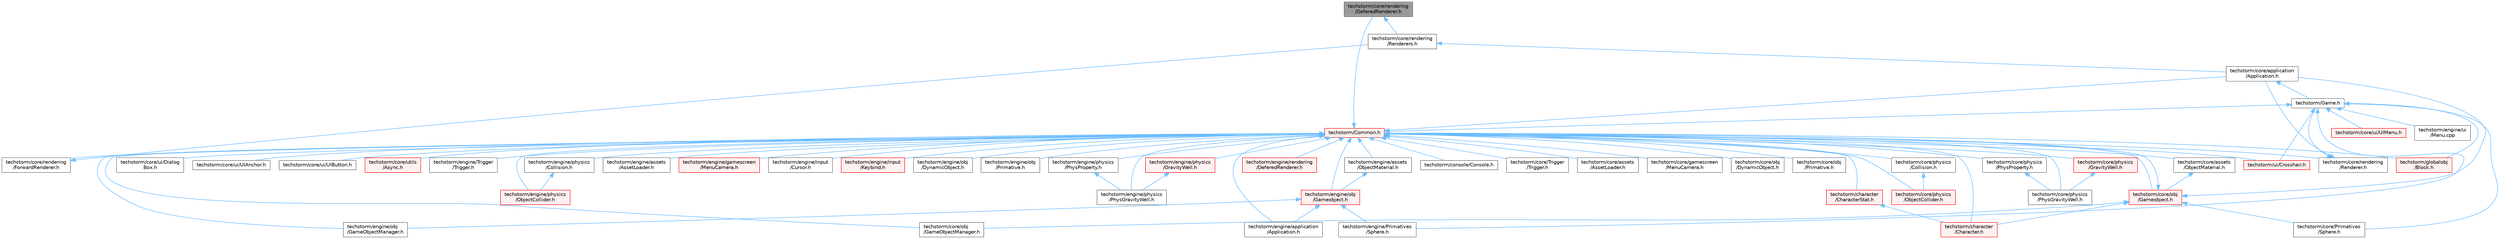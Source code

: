 digraph "techstorm/core/rendering/DeferedRenderer.h"
{
 // LATEX_PDF_SIZE
  bgcolor="transparent";
  edge [fontname=Helvetica,fontsize=10,labelfontname=Helvetica,labelfontsize=10];
  node [fontname=Helvetica,fontsize=10,shape=box,height=0.2,width=0.4];
  Node1 [id="Node000001",label="techstorm/core/rendering\l/DeferedRenderer.h",height=0.2,width=0.4,color="gray40", fillcolor="grey60", style="filled", fontcolor="black",tooltip=" "];
  Node1 -> Node2 [id="edge1_Node000001_Node000002",dir="back",color="steelblue1",style="solid",tooltip=" "];
  Node2 [id="Node000002",label="techstorm/core/rendering\l/Renderers.h",height=0.2,width=0.4,color="grey40", fillcolor="white", style="filled",URL="$core_2rendering_2_renderers_8h.html",tooltip=" "];
  Node2 -> Node3 [id="edge2_Node000002_Node000003",dir="back",color="steelblue1",style="solid",tooltip=" "];
  Node3 [id="Node000003",label="techstorm/core/application\l/Application.h",height=0.2,width=0.4,color="grey40", fillcolor="white", style="filled",URL="$core_2application_2_application_8h.html",tooltip=" "];
  Node3 -> Node4 [id="edge3_Node000003_Node000004",dir="back",color="steelblue1",style="solid",tooltip=" "];
  Node4 [id="Node000004",label="techstorm/Game.h",height=0.2,width=0.4,color="grey40", fillcolor="white", style="filled",URL="$_game_8h.html",tooltip=" "];
  Node4 -> Node5 [id="edge4_Node000004_Node000005",dir="back",color="steelblue1",style="solid",tooltip=" "];
  Node5 [id="Node000005",label="techstorm/Common.h",height=0.2,width=0.4,color="red", fillcolor="#FFF0F0", style="filled",URL="$_common_8h.html",tooltip=" "];
  Node5 -> Node6 [id="edge5_Node000005_Node000006",dir="back",color="steelblue1",style="solid",tooltip=" "];
  Node6 [id="Node000006",label="techstorm/character\l/Character.h",height=0.2,width=0.4,color="red", fillcolor="#FFF0F0", style="filled",URL="$_character_8h.html",tooltip=" "];
  Node5 -> Node13 [id="edge6_Node000005_Node000013",dir="back",color="steelblue1",style="solid",tooltip=" "];
  Node13 [id="Node000013",label="techstorm/character\l/CharacterStat.h",height=0.2,width=0.4,color="red", fillcolor="#FFF0F0", style="filled",URL="$_character_stat_8h.html",tooltip=" "];
  Node13 -> Node6 [id="edge7_Node000013_Node000006",dir="back",color="steelblue1",style="solid",tooltip=" "];
  Node5 -> Node16 [id="edge8_Node000005_Node000016",dir="back",color="steelblue1",style="solid",tooltip=" "];
  Node16 [id="Node000016",label="techstorm/console/Console.h",height=0.2,width=0.4,color="grey40", fillcolor="white", style="filled",URL="$_console_8h.html",tooltip=" "];
  Node5 -> Node17 [id="edge9_Node000005_Node000017",dir="back",color="steelblue1",style="solid",tooltip=" "];
  Node17 [id="Node000017",label="techstorm/core/Trigger\l/Trigger.h",height=0.2,width=0.4,color="grey40", fillcolor="white", style="filled",URL="$core_2_trigger_2_trigger_8h.html",tooltip=" "];
  Node5 -> Node3 [id="edge10_Node000005_Node000003",dir="back",color="steelblue1",style="solid",tooltip=" "];
  Node5 -> Node18 [id="edge11_Node000005_Node000018",dir="back",color="steelblue1",style="solid",tooltip=" "];
  Node18 [id="Node000018",label="techstorm/core/assets\l/AssetLoader.h",height=0.2,width=0.4,color="grey40", fillcolor="white", style="filled",URL="$core_2assets_2_asset_loader_8h.html",tooltip=" "];
  Node5 -> Node19 [id="edge12_Node000005_Node000019",dir="back",color="steelblue1",style="solid",tooltip=" "];
  Node19 [id="Node000019",label="techstorm/core/assets\l/ObjectMaterial.h",height=0.2,width=0.4,color="grey40", fillcolor="white", style="filled",URL="$core_2assets_2_object_material_8h.html",tooltip=" "];
  Node19 -> Node20 [id="edge13_Node000019_Node000020",dir="back",color="steelblue1",style="solid",tooltip=" "];
  Node20 [id="Node000020",label="techstorm/core/obj\l/Gameobject.h",height=0.2,width=0.4,color="red", fillcolor="#FFF0F0", style="filled",URL="$core_2obj_2_gameobject_8h.html",tooltip=" "];
  Node20 -> Node5 [id="edge14_Node000020_Node000005",dir="back",color="steelblue1",style="solid",tooltip=" "];
  Node20 -> Node6 [id="edge15_Node000020_Node000006",dir="back",color="steelblue1",style="solid",tooltip=" "];
  Node20 -> Node21 [id="edge16_Node000020_Node000021",dir="back",color="steelblue1",style="solid",tooltip=" "];
  Node21 [id="Node000021",label="techstorm/core/Primatives\l/Sphere.h",height=0.2,width=0.4,color="grey40", fillcolor="white", style="filled",URL="$core_2_primatives_2_sphere_8h.html",tooltip=" "];
  Node20 -> Node3 [id="edge17_Node000020_Node000003",dir="back",color="steelblue1",style="solid",tooltip=" "];
  Node20 -> Node28 [id="edge18_Node000020_Node000028",dir="back",color="steelblue1",style="solid",tooltip=" "];
  Node28 [id="Node000028",label="techstorm/core/obj\l/GameObjectManager.h",height=0.2,width=0.4,color="grey40", fillcolor="white", style="filled",URL="$core_2obj_2_game_object_manager_8h.html",tooltip=" "];
  Node5 -> Node40 [id="edge19_Node000005_Node000040",dir="back",color="steelblue1",style="solid",tooltip=" "];
  Node40 [id="Node000040",label="techstorm/core/gamescreen\l/MenuCamera.h",height=0.2,width=0.4,color="grey40", fillcolor="white", style="filled",URL="$core_2gamescreen_2_menu_camera_8h.html",tooltip=" "];
  Node5 -> Node41 [id="edge20_Node000005_Node000041",dir="back",color="steelblue1",style="solid",tooltip=" "];
  Node41 [id="Node000041",label="techstorm/core/obj\l/DynamicObject.h",height=0.2,width=0.4,color="grey40", fillcolor="white", style="filled",URL="$core_2obj_2_dynamic_object_8h.html",tooltip=" "];
  Node5 -> Node28 [id="edge21_Node000005_Node000028",dir="back",color="steelblue1",style="solid",tooltip=" "];
  Node5 -> Node20 [id="edge22_Node000005_Node000020",dir="back",color="steelblue1",style="solid",tooltip=" "];
  Node5 -> Node42 [id="edge23_Node000005_Node000042",dir="back",color="steelblue1",style="solid",tooltip=" "];
  Node42 [id="Node000042",label="techstorm/core/obj\l/Primative.h",height=0.2,width=0.4,color="grey40", fillcolor="white", style="filled",URL="$core_2obj_2_primative_8h.html",tooltip=" "];
  Node5 -> Node43 [id="edge24_Node000005_Node000043",dir="back",color="steelblue1",style="solid",tooltip=" "];
  Node43 [id="Node000043",label="techstorm/core/physics\l/Collision.h",height=0.2,width=0.4,color="grey40", fillcolor="white", style="filled",URL="$core_2physics_2_collision_8h.html",tooltip=" "];
  Node43 -> Node44 [id="edge25_Node000043_Node000044",dir="back",color="steelblue1",style="solid",tooltip=" "];
  Node44 [id="Node000044",label="techstorm/core/physics\l/ObjectCollider.h",height=0.2,width=0.4,color="red", fillcolor="#FFF0F0", style="filled",URL="$core_2physics_2_object_collider_8h.html",tooltip=" "];
  Node5 -> Node46 [id="edge26_Node000005_Node000046",dir="back",color="steelblue1",style="solid",tooltip=" "];
  Node46 [id="Node000046",label="techstorm/core/physics\l/GravityWell.h",height=0.2,width=0.4,color="red", fillcolor="#FFF0F0", style="filled",URL="$core_2physics_2_gravity_well_8h.html",tooltip=" "];
  Node46 -> Node48 [id="edge27_Node000046_Node000048",dir="back",color="steelblue1",style="solid",tooltip=" "];
  Node48 [id="Node000048",label="techstorm/core/physics\l/PhysGravityWell.h",height=0.2,width=0.4,color="grey40", fillcolor="white", style="filled",URL="$core_2physics_2_phys_gravity_well_8h.html",tooltip=" "];
  Node5 -> Node44 [id="edge28_Node000005_Node000044",dir="back",color="steelblue1",style="solid",tooltip=" "];
  Node5 -> Node48 [id="edge29_Node000005_Node000048",dir="back",color="steelblue1",style="solid",tooltip=" "];
  Node5 -> Node49 [id="edge30_Node000005_Node000049",dir="back",color="steelblue1",style="solid",tooltip=" "];
  Node49 [id="Node000049",label="techstorm/core/physics\l/PhysProperty.h",height=0.2,width=0.4,color="grey40", fillcolor="white", style="filled",URL="$core_2physics_2_phys_property_8h.html",tooltip=" "];
  Node49 -> Node48 [id="edge31_Node000049_Node000048",dir="back",color="steelblue1",style="solid",tooltip=" "];
  Node5 -> Node1 [id="edge32_Node000005_Node000001",dir="back",color="steelblue1",style="solid",tooltip=" "];
  Node5 -> Node50 [id="edge33_Node000005_Node000050",dir="back",color="steelblue1",style="solid",tooltip=" "];
  Node50 [id="Node000050",label="techstorm/core/rendering\l/ForwardRenderer.h",height=0.2,width=0.4,color="grey40", fillcolor="white", style="filled",URL="$core_2rendering_2_forward_renderer_8h.html",tooltip=" "];
  Node50 -> Node2 [id="edge34_Node000050_Node000002",dir="back",color="steelblue1",style="solid",tooltip=" "];
  Node5 -> Node51 [id="edge35_Node000005_Node000051",dir="back",color="steelblue1",style="solid",tooltip=" "];
  Node51 [id="Node000051",label="techstorm/core/rendering\l/Renderer.h",height=0.2,width=0.4,color="grey40", fillcolor="white", style="filled",URL="$core_2rendering_2_renderer_8h.html",tooltip=" "];
  Node51 -> Node4 [id="edge36_Node000051_Node000004",dir="back",color="steelblue1",style="solid",tooltip=" "];
  Node51 -> Node3 [id="edge37_Node000051_Node000003",dir="back",color="steelblue1",style="solid",tooltip=" "];
  Node5 -> Node52 [id="edge38_Node000005_Node000052",dir="back",color="steelblue1",style="solid",tooltip=" "];
  Node52 [id="Node000052",label="techstorm/core/ui/Dialog\lBox.h",height=0.2,width=0.4,color="grey40", fillcolor="white", style="filled",URL="$core_2ui_2_dialog_box_8h.html",tooltip=" "];
  Node5 -> Node53 [id="edge39_Node000005_Node000053",dir="back",color="steelblue1",style="solid",tooltip=" "];
  Node53 [id="Node000053",label="techstorm/core/ui/UIAnchor.h",height=0.2,width=0.4,color="grey40", fillcolor="white", style="filled",URL="$core_2ui_2_u_i_anchor_8h.html",tooltip=" "];
  Node5 -> Node54 [id="edge40_Node000005_Node000054",dir="back",color="steelblue1",style="solid",tooltip=" "];
  Node54 [id="Node000054",label="techstorm/core/ui/UIButton.h",height=0.2,width=0.4,color="grey40", fillcolor="white", style="filled",URL="$core_2ui_2_u_i_button_8h.html",tooltip=" "];
  Node5 -> Node55 [id="edge41_Node000005_Node000055",dir="back",color="steelblue1",style="solid",tooltip=" "];
  Node55 [id="Node000055",label="techstorm/core/utils\l/Async.h",height=0.2,width=0.4,color="red", fillcolor="#FFF0F0", style="filled",URL="$core_2utils_2_async_8h.html",tooltip=" "];
  Node5 -> Node57 [id="edge42_Node000005_Node000057",dir="back",color="steelblue1",style="solid",tooltip=" "];
  Node57 [id="Node000057",label="techstorm/engine/Trigger\l/Trigger.h",height=0.2,width=0.4,color="grey40", fillcolor="white", style="filled",URL="$engine_2_trigger_2_trigger_8h.html",tooltip=" "];
  Node5 -> Node10 [id="edge43_Node000005_Node000010",dir="back",color="steelblue1",style="solid",tooltip=" "];
  Node10 [id="Node000010",label="techstorm/engine/application\l/Application.h",height=0.2,width=0.4,color="grey40", fillcolor="white", style="filled",URL="$engine_2application_2_application_8h.html",tooltip=" "];
  Node5 -> Node58 [id="edge44_Node000005_Node000058",dir="back",color="steelblue1",style="solid",tooltip=" "];
  Node58 [id="Node000058",label="techstorm/engine/assets\l/AssetLoader.h",height=0.2,width=0.4,color="grey40", fillcolor="white", style="filled",URL="$engine_2assets_2_asset_loader_8h.html",tooltip=" "];
  Node5 -> Node59 [id="edge45_Node000005_Node000059",dir="back",color="steelblue1",style="solid",tooltip=" "];
  Node59 [id="Node000059",label="techstorm/engine/assets\l/ObjectMaterial.h",height=0.2,width=0.4,color="grey40", fillcolor="white", style="filled",URL="$engine_2assets_2_object_material_8h.html",tooltip=" "];
  Node59 -> Node60 [id="edge46_Node000059_Node000060",dir="back",color="steelblue1",style="solid",tooltip=" "];
  Node60 [id="Node000060",label="techstorm/engine/obj\l/Gameobject.h",height=0.2,width=0.4,color="red", fillcolor="#FFF0F0", style="filled",URL="$engine_2obj_2_gameobject_8h.html",tooltip=" "];
  Node60 -> Node61 [id="edge47_Node000060_Node000061",dir="back",color="steelblue1",style="solid",tooltip=" "];
  Node61 [id="Node000061",label="techstorm/engine/Primatives\l/Sphere.h",height=0.2,width=0.4,color="grey40", fillcolor="white", style="filled",URL="$engine_2_primatives_2_sphere_8h.html",tooltip=" "];
  Node60 -> Node10 [id="edge48_Node000060_Node000010",dir="back",color="steelblue1",style="solid",tooltip=" "];
  Node60 -> Node67 [id="edge49_Node000060_Node000067",dir="back",color="steelblue1",style="solid",tooltip=" "];
  Node67 [id="Node000067",label="techstorm/engine/obj\l/GameObjectManager.h",height=0.2,width=0.4,color="grey40", fillcolor="white", style="filled",URL="$engine_2obj_2_game_object_manager_8h.html",tooltip=" "];
  Node5 -> Node72 [id="edge50_Node000005_Node000072",dir="back",color="steelblue1",style="solid",tooltip=" "];
  Node72 [id="Node000072",label="techstorm/engine/gamescreen\l/MenuCamera.h",height=0.2,width=0.4,color="red", fillcolor="#FFF0F0", style="filled",URL="$engine_2gamescreen_2_menu_camera_8h.html",tooltip=" "];
  Node5 -> Node75 [id="edge51_Node000005_Node000075",dir="back",color="steelblue1",style="solid",tooltip=" "];
  Node75 [id="Node000075",label="techstorm/engine/input\l/Cursor.h",height=0.2,width=0.4,color="grey40", fillcolor="white", style="filled",URL="$engine_2input_2_cursor_8h.html",tooltip=" "];
  Node5 -> Node76 [id="edge52_Node000005_Node000076",dir="back",color="steelblue1",style="solid",tooltip=" "];
  Node76 [id="Node000076",label="techstorm/engine/input\l/Keybind.h",height=0.2,width=0.4,color="red", fillcolor="#FFF0F0", style="filled",URL="$engine_2input_2_keybind_8h.html",tooltip=" "];
  Node5 -> Node78 [id="edge53_Node000005_Node000078",dir="back",color="steelblue1",style="solid",tooltip=" "];
  Node78 [id="Node000078",label="techstorm/engine/obj\l/DynamicObject.h",height=0.2,width=0.4,color="grey40", fillcolor="white", style="filled",URL="$engine_2obj_2_dynamic_object_8h.html",tooltip=" "];
  Node5 -> Node67 [id="edge54_Node000005_Node000067",dir="back",color="steelblue1",style="solid",tooltip=" "];
  Node5 -> Node60 [id="edge55_Node000005_Node000060",dir="back",color="steelblue1",style="solid",tooltip=" "];
  Node5 -> Node79 [id="edge56_Node000005_Node000079",dir="back",color="steelblue1",style="solid",tooltip=" "];
  Node79 [id="Node000079",label="techstorm/engine/obj\l/Primative.h",height=0.2,width=0.4,color="grey40", fillcolor="white", style="filled",URL="$engine_2obj_2_primative_8h.html",tooltip=" "];
  Node5 -> Node80 [id="edge57_Node000005_Node000080",dir="back",color="steelblue1",style="solid",tooltip=" "];
  Node80 [id="Node000080",label="techstorm/engine/physics\l/Collision.h",height=0.2,width=0.4,color="grey40", fillcolor="white", style="filled",URL="$engine_2physics_2_collision_8h.html",tooltip=" "];
  Node80 -> Node81 [id="edge58_Node000080_Node000081",dir="back",color="steelblue1",style="solid",tooltip=" "];
  Node81 [id="Node000081",label="techstorm/engine/physics\l/ObjectCollider.h",height=0.2,width=0.4,color="red", fillcolor="#FFF0F0", style="filled",URL="$engine_2physics_2_object_collider_8h.html",tooltip=" "];
  Node5 -> Node83 [id="edge59_Node000005_Node000083",dir="back",color="steelblue1",style="solid",tooltip=" "];
  Node83 [id="Node000083",label="techstorm/engine/physics\l/GravityWell.h",height=0.2,width=0.4,color="red", fillcolor="#FFF0F0", style="filled",URL="$engine_2physics_2_gravity_well_8h.html",tooltip=" "];
  Node83 -> Node85 [id="edge60_Node000083_Node000085",dir="back",color="steelblue1",style="solid",tooltip=" "];
  Node85 [id="Node000085",label="techstorm/engine/physics\l/PhysGravityWell.h",height=0.2,width=0.4,color="grey40", fillcolor="white", style="filled",URL="$engine_2physics_2_phys_gravity_well_8h.html",tooltip=" "];
  Node5 -> Node81 [id="edge61_Node000005_Node000081",dir="back",color="steelblue1",style="solid",tooltip=" "];
  Node5 -> Node85 [id="edge62_Node000005_Node000085",dir="back",color="steelblue1",style="solid",tooltip=" "];
  Node5 -> Node86 [id="edge63_Node000005_Node000086",dir="back",color="steelblue1",style="solid",tooltip=" "];
  Node86 [id="Node000086",label="techstorm/engine/physics\l/PhysProperty.h",height=0.2,width=0.4,color="grey40", fillcolor="white", style="filled",URL="$engine_2physics_2_phys_property_8h.html",tooltip=" "];
  Node86 -> Node85 [id="edge64_Node000086_Node000085",dir="back",color="steelblue1",style="solid",tooltip=" "];
  Node5 -> Node87 [id="edge65_Node000005_Node000087",dir="back",color="steelblue1",style="solid",tooltip=" "];
  Node87 [id="Node000087",label="techstorm/engine/rendering\l/DeferedRenderer.h",height=0.2,width=0.4,color="red", fillcolor="#FFF0F0", style="filled",URL="$engine_2rendering_2_defered_renderer_8h.html",tooltip=" "];
  Node5 -> Node104 [id="edge66_Node000005_Node000104",dir="back",color="steelblue1",style="solid",tooltip=" "];
  Node104 [id="Node000104",label="techstorm/globalobj\l/Block.h",height=0.2,width=0.4,color="red", fillcolor="#FFF0F0", style="filled",URL="$_block_8h.html",tooltip=" "];
  Node5 -> Node118 [id="edge67_Node000005_Node000118",dir="back",color="steelblue1",style="solid",tooltip=" "];
  Node118 [id="Node000118",label="techstorm/ui/Crosshair.h",height=0.2,width=0.4,color="red", fillcolor="#FFF0F0", style="filled",URL="$_crosshair_8h.html",tooltip=" "];
  Node4 -> Node21 [id="edge68_Node000004_Node000021",dir="back",color="steelblue1",style="solid",tooltip=" "];
  Node4 -> Node120 [id="edge69_Node000004_Node000120",dir="back",color="steelblue1",style="solid",tooltip=" "];
  Node120 [id="Node000120",label="techstorm/core/ui/UIMenu.h",height=0.2,width=0.4,color="red", fillcolor="#FFF0F0", style="filled",URL="$_u_i_menu_8h.html",tooltip=" "];
  Node4 -> Node61 [id="edge70_Node000004_Node000061",dir="back",color="steelblue1",style="solid",tooltip=" "];
  Node4 -> Node74 [id="edge71_Node000004_Node000074",dir="back",color="steelblue1",style="solid",tooltip=" "];
  Node74 [id="Node000074",label="techstorm/engine/ui\l/Menu.cpp",height=0.2,width=0.4,color="grey40", fillcolor="white", style="filled",URL="$_menu_8cpp.html",tooltip=" "];
  Node4 -> Node104 [id="edge72_Node000004_Node000104",dir="back",color="steelblue1",style="solid",tooltip=" "];
  Node4 -> Node118 [id="edge73_Node000004_Node000118",dir="back",color="steelblue1",style="solid",tooltip=" "];
}
